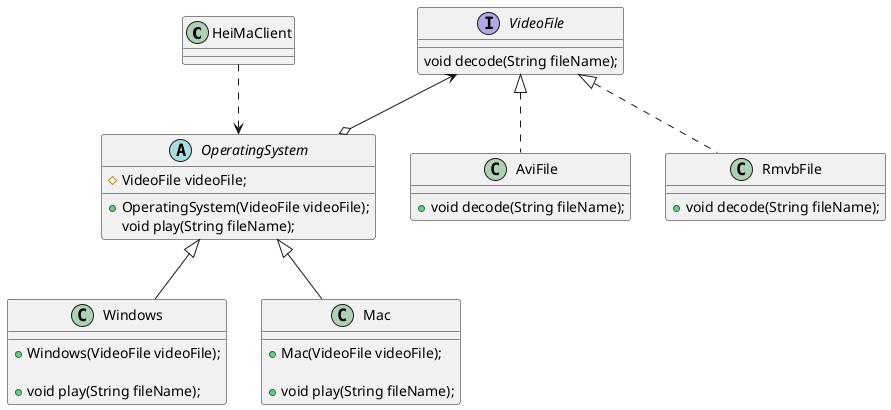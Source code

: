 @startuml
'https://plantuml.com/class-diagram

class HeiMaClient {
}

interface VideoFile {
    void decode(String fileName);
}
class AviFile implements VideoFile {
    
    + void decode(String fileName);
}
class RmvbFile implements VideoFile {
    
    + void decode(String fileName);
}
abstract class OperatingSystem {
    # VideoFile videoFile;
    + OperatingSystem(VideoFile videoFile);
    void play(String fileName);
}
class Windows extends OperatingSystem {
    + Windows(VideoFile videoFile);
    
    + void play(String fileName);
}
class Mac extends OperatingSystem {
    + Mac(VideoFile videoFile);
    
    + void play(String fileName);
}

HeiMaClient ..>  OperatingSystem
VideoFile <--o  OperatingSystem
@enduml